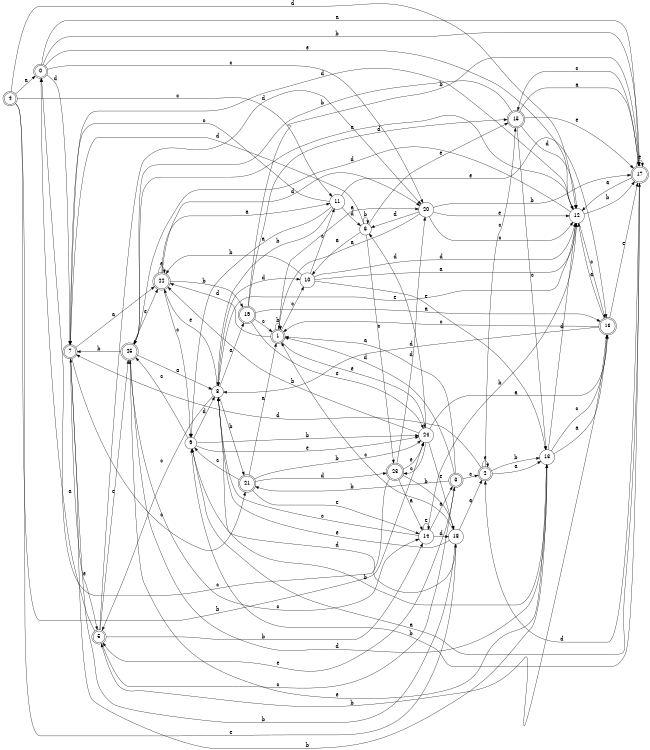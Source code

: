 digraph n21_2 {
__start0 [label="" shape="none"];

rankdir=LR;
size="8,5";

s0 [style="rounded,filled", color="black", fillcolor="white" shape="doublecircle", label="0"];
s1 [style="rounded,filled", color="black", fillcolor="white" shape="doublecircle", label="1"];
s2 [style="rounded,filled", color="black", fillcolor="white" shape="doublecircle", label="2"];
s3 [style="rounded,filled", color="black", fillcolor="white" shape="doublecircle", label="3"];
s4 [style="rounded,filled", color="black", fillcolor="white" shape="doublecircle", label="4"];
s5 [style="rounded,filled", color="black", fillcolor="white" shape="doublecircle", label="5"];
s6 [style="filled", color="black", fillcolor="white" shape="circle", label="6"];
s7 [style="rounded,filled", color="black", fillcolor="white" shape="doublecircle", label="7"];
s8 [style="filled", color="black", fillcolor="white" shape="circle", label="8"];
s9 [style="filled", color="black", fillcolor="white" shape="circle", label="9"];
s10 [style="filled", color="black", fillcolor="white" shape="circle", label="10"];
s11 [style="filled", color="black", fillcolor="white" shape="circle", label="11"];
s12 [style="filled", color="black", fillcolor="white" shape="circle", label="12"];
s13 [style="filled", color="black", fillcolor="white" shape="circle", label="13"];
s14 [style="filled", color="black", fillcolor="white" shape="circle", label="14"];
s15 [style="rounded,filled", color="black", fillcolor="white" shape="doublecircle", label="15"];
s16 [style="rounded,filled", color="black", fillcolor="white" shape="doublecircle", label="16"];
s17 [style="rounded,filled", color="black", fillcolor="white" shape="doublecircle", label="17"];
s18 [style="filled", color="black", fillcolor="white" shape="circle", label="18"];
s19 [style="rounded,filled", color="black", fillcolor="white" shape="doublecircle", label="19"];
s20 [style="filled", color="black", fillcolor="white" shape="circle", label="20"];
s21 [style="rounded,filled", color="black", fillcolor="white" shape="doublecircle", label="21"];
s22 [style="rounded,filled", color="black", fillcolor="white" shape="doublecircle", label="22"];
s23 [style="rounded,filled", color="black", fillcolor="white" shape="doublecircle", label="23"];
s24 [style="filled", color="black", fillcolor="white" shape="circle", label="24"];
s25 [style="rounded,filled", color="black", fillcolor="white" shape="doublecircle", label="25"];
s0 -> s17 [label="a"];
s0 -> s17 [label="b"];
s0 -> s20 [label="c"];
s0 -> s7 [label="d"];
s0 -> s12 [label="e"];
s1 -> s20 [label="a"];
s1 -> s1 [label="b"];
s1 -> s10 [label="c"];
s1 -> s22 [label="d"];
s1 -> s24 [label="e"];
s2 -> s13 [label="a"];
s2 -> s13 [label="b"];
s2 -> s15 [label="c"];
s2 -> s7 [label="d"];
s2 -> s2 [label="e"];
s3 -> s1 [label="a"];
s3 -> s21 [label="b"];
s3 -> s2 [label="c"];
s3 -> s1 [label="d"];
s3 -> s5 [label="e"];
s4 -> s0 [label="a"];
s4 -> s24 [label="b"];
s4 -> s11 [label="c"];
s4 -> s12 [label="d"];
s4 -> s18 [label="e"];
s5 -> s0 [label="a"];
s5 -> s14 [label="b"];
s5 -> s3 [label="c"];
s5 -> s20 [label="d"];
s5 -> s25 [label="e"];
s6 -> s10 [label="a"];
s6 -> s6 [label="b"];
s6 -> s23 [label="c"];
s6 -> s7 [label="d"];
s6 -> s15 [label="e"];
s7 -> s22 [label="a"];
s7 -> s13 [label="b"];
s7 -> s21 [label="c"];
s7 -> s12 [label="d"];
s7 -> s5 [label="e"];
s8 -> s19 [label="a"];
s8 -> s21 [label="b"];
s8 -> s5 [label="c"];
s8 -> s10 [label="d"];
s8 -> s22 [label="e"];
s9 -> s17 [label="a"];
s9 -> s24 [label="b"];
s9 -> s25 [label="c"];
s9 -> s8 [label="d"];
s9 -> s24 [label="e"];
s10 -> s12 [label="a"];
s10 -> s22 [label="b"];
s10 -> s11 [label="c"];
s10 -> s12 [label="d"];
s10 -> s13 [label="e"];
s11 -> s9 [label="a"];
s11 -> s8 [label="b"];
s11 -> s7 [label="c"];
s11 -> s6 [label="d"];
s11 -> s16 [label="e"];
s12 -> s25 [label="a"];
s12 -> s17 [label="b"];
s12 -> s16 [label="c"];
s12 -> s25 [label="d"];
s12 -> s8 [label="e"];
s13 -> s16 [label="a"];
s13 -> s9 [label="b"];
s13 -> s16 [label="c"];
s13 -> s12 [label="d"];
s13 -> s25 [label="e"];
s14 -> s3 [label="a"];
s14 -> s12 [label="b"];
s14 -> s8 [label="c"];
s14 -> s18 [label="d"];
s14 -> s14 [label="e"];
s15 -> s17 [label="a"];
s15 -> s25 [label="b"];
s15 -> s13 [label="c"];
s15 -> s12 [label="d"];
s15 -> s17 [label="e"];
s16 -> s12 [label="a"];
s16 -> s5 [label="b"];
s16 -> s1 [label="c"];
s16 -> s8 [label="d"];
s16 -> s17 [label="e"];
s17 -> s12 [label="a"];
s17 -> s9 [label="b"];
s17 -> s15 [label="c"];
s17 -> s2 [label="d"];
s17 -> s17 [label="e"];
s18 -> s2 [label="a"];
s18 -> s7 [label="b"];
s18 -> s1 [label="c"];
s18 -> s8 [label="d"];
s18 -> s8 [label="e"];
s19 -> s16 [label="a"];
s19 -> s17 [label="b"];
s19 -> s1 [label="c"];
s19 -> s15 [label="d"];
s19 -> s24 [label="e"];
s20 -> s1 [label="a"];
s20 -> s17 [label="b"];
s20 -> s12 [label="c"];
s20 -> s6 [label="d"];
s20 -> s12 [label="e"];
s21 -> s1 [label="a"];
s21 -> s24 [label="b"];
s21 -> s9 [label="c"];
s21 -> s23 [label="d"];
s21 -> s14 [label="e"];
s22 -> s11 [label="a"];
s22 -> s19 [label="b"];
s22 -> s9 [label="c"];
s22 -> s20 [label="d"];
s22 -> s22 [label="e"];
s23 -> s14 [label="a"];
s23 -> s18 [label="b"];
s23 -> s0 [label="c"];
s23 -> s20 [label="d"];
s23 -> s24 [label="e"];
s24 -> s16 [label="a"];
s24 -> s22 [label="b"];
s24 -> s23 [label="c"];
s24 -> s6 [label="d"];
s24 -> s18 [label="e"];
s25 -> s8 [label="a"];
s25 -> s7 [label="b"];
s25 -> s14 [label="c"];
s25 -> s13 [label="d"];
s25 -> s22 [label="e"];

}